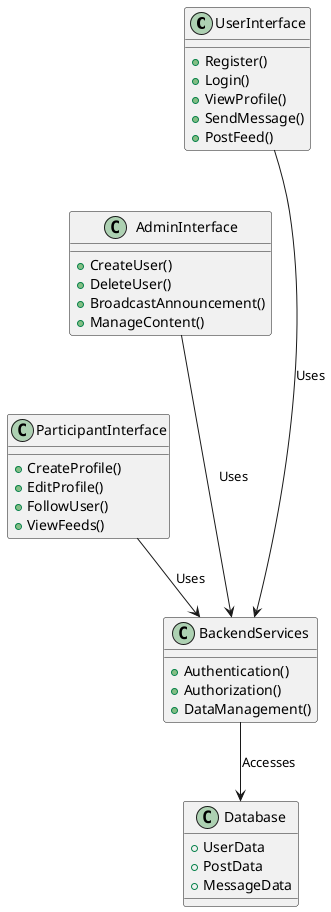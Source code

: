 @startuml

!define RECTANGLE class

RECTANGLE UserInterface {
  + Register()
  + Login()
  + ViewProfile()
  + SendMessage()
  + PostFeed()
}

RECTANGLE AdminInterface {
  + CreateUser()
  + DeleteUser()
  + BroadcastAnnouncement()
  + ManageContent()
}

RECTANGLE ParticipantInterface {
  + CreateProfile()
  + EditProfile()
  + FollowUser()
  + ViewFeeds()
}

RECTANGLE BackendServices {
  + Authentication()
  + Authorization()
  + DataManagement()
}

RECTANGLE Database {
  + UserData
  + PostData
  + MessageData
}

UserInterface -[hidden]-> AdminInterface
AdminInterface -[hidden]-> ParticipantInterface
UserInterface --> BackendServices : Uses
AdminInterface --> BackendServices : Uses
ParticipantInterface --> BackendServices : Uses
BackendServices --> Database : Accesses

@enduml
